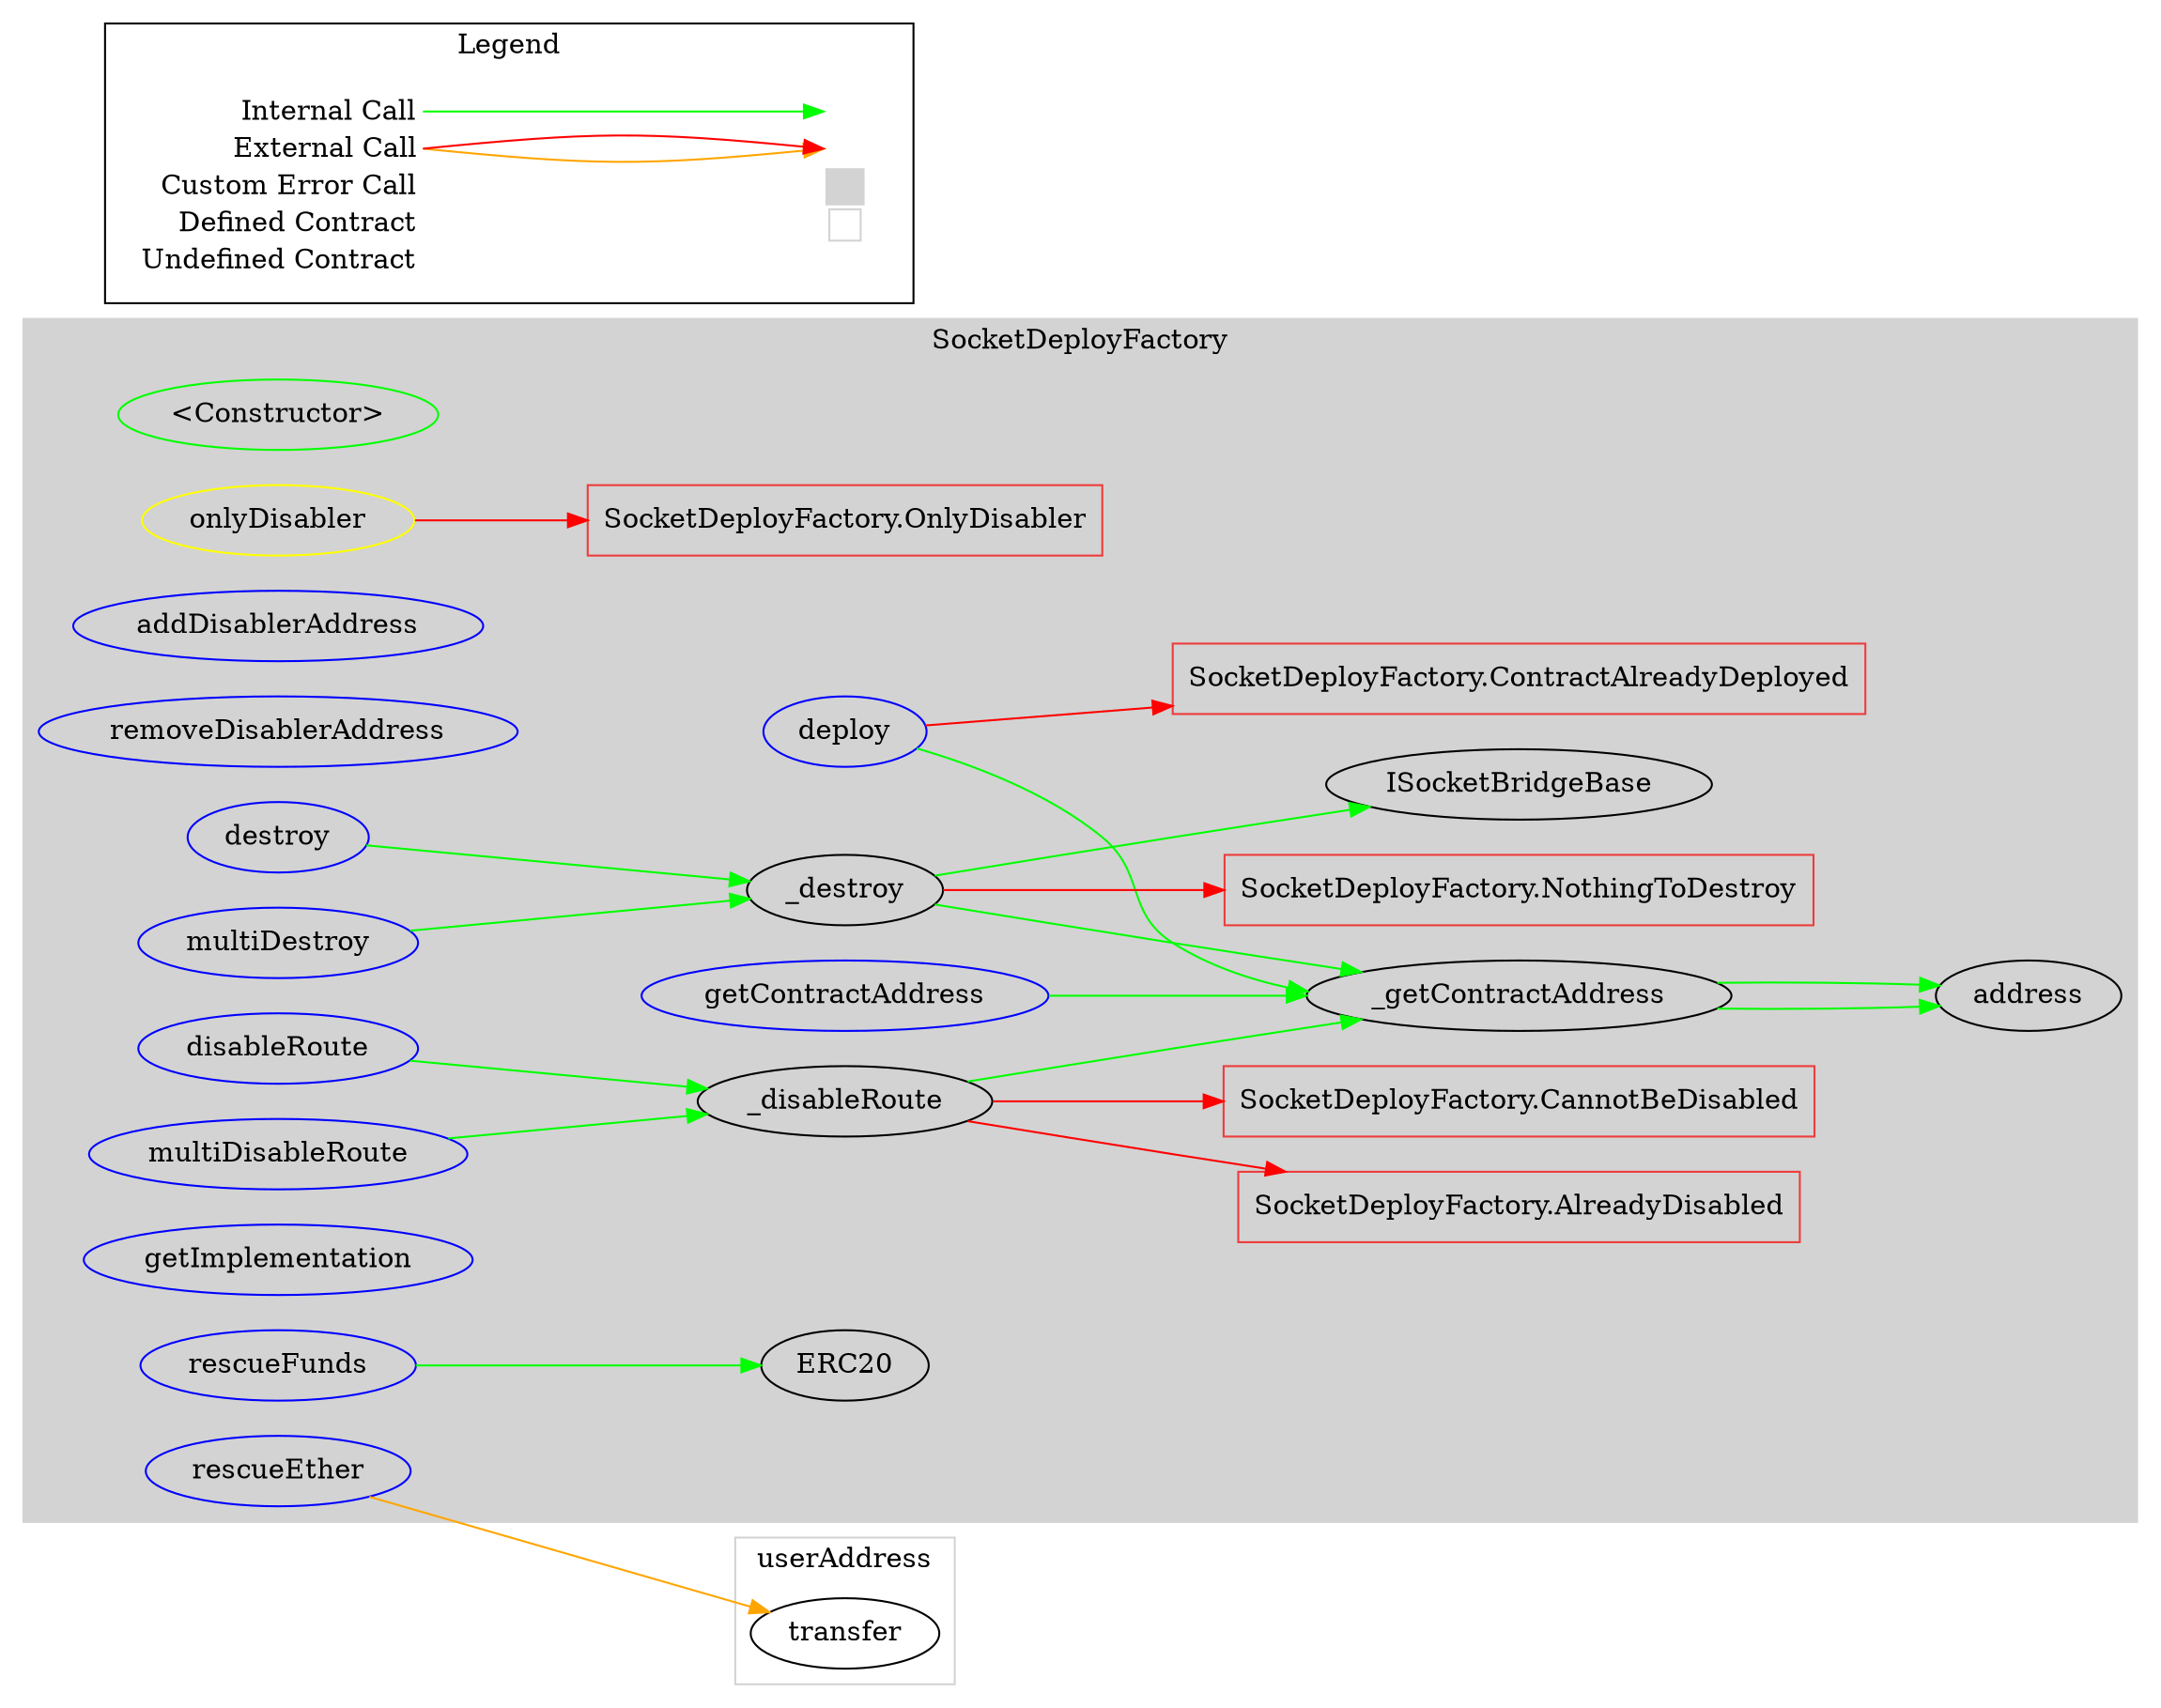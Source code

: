 digraph G {
  graph [ ratio = "auto", page = "100", compound =true ];
subgraph "clusterSocketDeployFactory" {
  graph [ label = "SocketDeployFactory", color = "lightgray", style = "filled", bgcolor = "lightgray" ];
  "SocketDeployFactory.<Constructor>" [ label = "<Constructor>", color = "green" ];
  "SocketDeployFactory.onlyDisabler" [ label = "onlyDisabler", color = "yellow" ];
  "SocketDeployFactory.addDisablerAddress" [ label = "addDisablerAddress", color = "blue" ];
  "SocketDeployFactory.removeDisablerAddress" [ label = "removeDisablerAddress", color = "blue" ];
  "SocketDeployFactory.deploy" [ label = "deploy", color = "blue" ];
  "SocketDeployFactory.destroy" [ label = "destroy", color = "blue" ];
  "SocketDeployFactory.disableRoute" [ label = "disableRoute", color = "blue" ];
  "SocketDeployFactory.multiDestroy" [ label = "multiDestroy", color = "blue" ];
  "SocketDeployFactory.multiDisableRoute" [ label = "multiDisableRoute", color = "blue" ];
  "SocketDeployFactory.getContractAddress" [ label = "getContractAddress", color = "blue" ];
  "SocketDeployFactory.getImplementation" [ label = "getImplementation", color = "blue" ];
  "SocketDeployFactory._disableRoute" [ label = "_disableRoute" ];
  "SocketDeployFactory._destroy" [ label = "_destroy" ];
  "SocketDeployFactory._getContractAddress" [ label = "_getContractAddress" ];
  "SocketDeployFactory.rescueFunds" [ label = "rescueFunds", color = "blue" ];
  "SocketDeployFactory.rescueEther" [ label = "rescueEther", color = "blue" ];
  "SocketDeployFactory.OnlyDisabler" [ color = "brown2", shape =box ];
  "SocketDeployFactory.ContractAlreadyDeployed" [ color = "brown2", shape =box ];
  "SocketDeployFactory.CannotBeDisabled" [ color = "brown2", shape =box ];
  "SocketDeployFactory.AlreadyDisabled" [ color = "brown2", shape =box ];
  "SocketDeployFactory.NothingToDestroy" [ color = "brown2", shape =box ];
  "SocketDeployFactory.ISocketBridgeBase" [ label = "ISocketBridgeBase" ];
  "SocketDeployFactory.address" [ label = "address" ];
  "SocketDeployFactory.ERC20" [ label = "ERC20" ];
}

subgraph "clusteruserAddress" {
  graph [ label = "userAddress", color = "lightgray" ];
  "userAddress.transfer" [ label = "transfer" ];
}

  "SocketDeployFactory.onlyDisabler";
  "SocketDeployFactory.OnlyDisabler";
  "SocketDeployFactory.deploy";
  "SocketDeployFactory._getContractAddress";
  "SocketDeployFactory.ContractAlreadyDeployed";
  "SocketDeployFactory.destroy";
  "SocketDeployFactory._destroy";
  "SocketDeployFactory.disableRoute";
  "SocketDeployFactory._disableRoute";
  "SocketDeployFactory.multiDestroy";
  "SocketDeployFactory.multiDisableRoute";
  "SocketDeployFactory.getContractAddress";
  "SocketDeployFactory.CannotBeDisabled";
  "SocketDeployFactory.AlreadyDisabled";
  "SocketDeployFactory.NothingToDestroy";
  "SocketDeployFactory.ISocketBridgeBase";
  "SocketDeployFactory.address";
  "SocketDeployFactory.rescueFunds";
  "SocketDeployFactory.ERC20";
  "SocketDeployFactory.rescueEther";
  "userAddress.transfer";
  "SocketDeployFactory.onlyDisabler" -> "SocketDeployFactory.OnlyDisabler" [ color = "red" ];
  "SocketDeployFactory.deploy" -> "SocketDeployFactory._getContractAddress" [ color = "green" ];
  "SocketDeployFactory.deploy" -> "SocketDeployFactory.ContractAlreadyDeployed" [ color = "red" ];
  "SocketDeployFactory.destroy" -> "SocketDeployFactory._destroy" [ color = "green" ];
  "SocketDeployFactory.disableRoute" -> "SocketDeployFactory._disableRoute" [ color = "green" ];
  "SocketDeployFactory.multiDestroy" -> "SocketDeployFactory._destroy" [ color = "green" ];
  "SocketDeployFactory.multiDisableRoute" -> "SocketDeployFactory._disableRoute" [ color = "green" ];
  "SocketDeployFactory.getContractAddress" -> "SocketDeployFactory._getContractAddress" [ color = "green" ];
  "SocketDeployFactory._disableRoute" -> "SocketDeployFactory._getContractAddress" [ color = "green" ];
  "SocketDeployFactory._disableRoute" -> "SocketDeployFactory.CannotBeDisabled" [ color = "red" ];
  "SocketDeployFactory._disableRoute" -> "SocketDeployFactory.AlreadyDisabled" [ color = "red" ];
  "SocketDeployFactory._destroy" -> "SocketDeployFactory._getContractAddress" [ color = "green" ];
  "SocketDeployFactory._destroy" -> "SocketDeployFactory.NothingToDestroy" [ color = "red" ];
  "SocketDeployFactory._destroy" -> "SocketDeployFactory.ISocketBridgeBase" [ color = "green" ];
  "SocketDeployFactory._getContractAddress" -> "SocketDeployFactory.address" [ color = "green" ];
  "SocketDeployFactory._getContractAddress" -> "SocketDeployFactory.address" [ color = "green" ];
  "SocketDeployFactory.rescueFunds" -> "SocketDeployFactory.ERC20" [ color = "green" ];
  "SocketDeployFactory.rescueEther" -> "userAddress.transfer" [ color = "orange" ];


rankdir=LR
node [shape=plaintext]
subgraph cluster_01 { 
label = "Legend";
key [label=<<table border="0" cellpadding="2" cellspacing="0" cellborder="0">
  <tr><td align="right" port="i1">Internal Call</td></tr>
  <tr><td align="right" port="i2">External Call</td></tr>
  <tr><td align="right" port="i2">Custom Error Call</td></tr>
  <tr><td align="right" port="i3">Defined Contract</td></tr>
  <tr><td align="right" port="i4">Undefined Contract</td></tr>
  </table>>]
key2 [label=<<table border="0" cellpadding="2" cellspacing="0" cellborder="0">
  <tr><td port="i1">&nbsp;&nbsp;&nbsp;</td></tr>
  <tr><td port="i2">&nbsp;&nbsp;&nbsp;</td></tr>
  <tr><td port="i3" bgcolor="lightgray">&nbsp;&nbsp;&nbsp;</td></tr>
  <tr><td port="i4">
    <table border="1" cellborder="0" cellspacing="0" cellpadding="7" color="lightgray">
      <tr>
       <td></td>
      </tr>
     </table>
  </td></tr>
  </table>>]
key:i1:e -> key2:i1:w [color="green"]
key:i2:e -> key2:i2:w [color="orange"]
key:i2:e -> key2:i2:w [color="red"]
}
}

